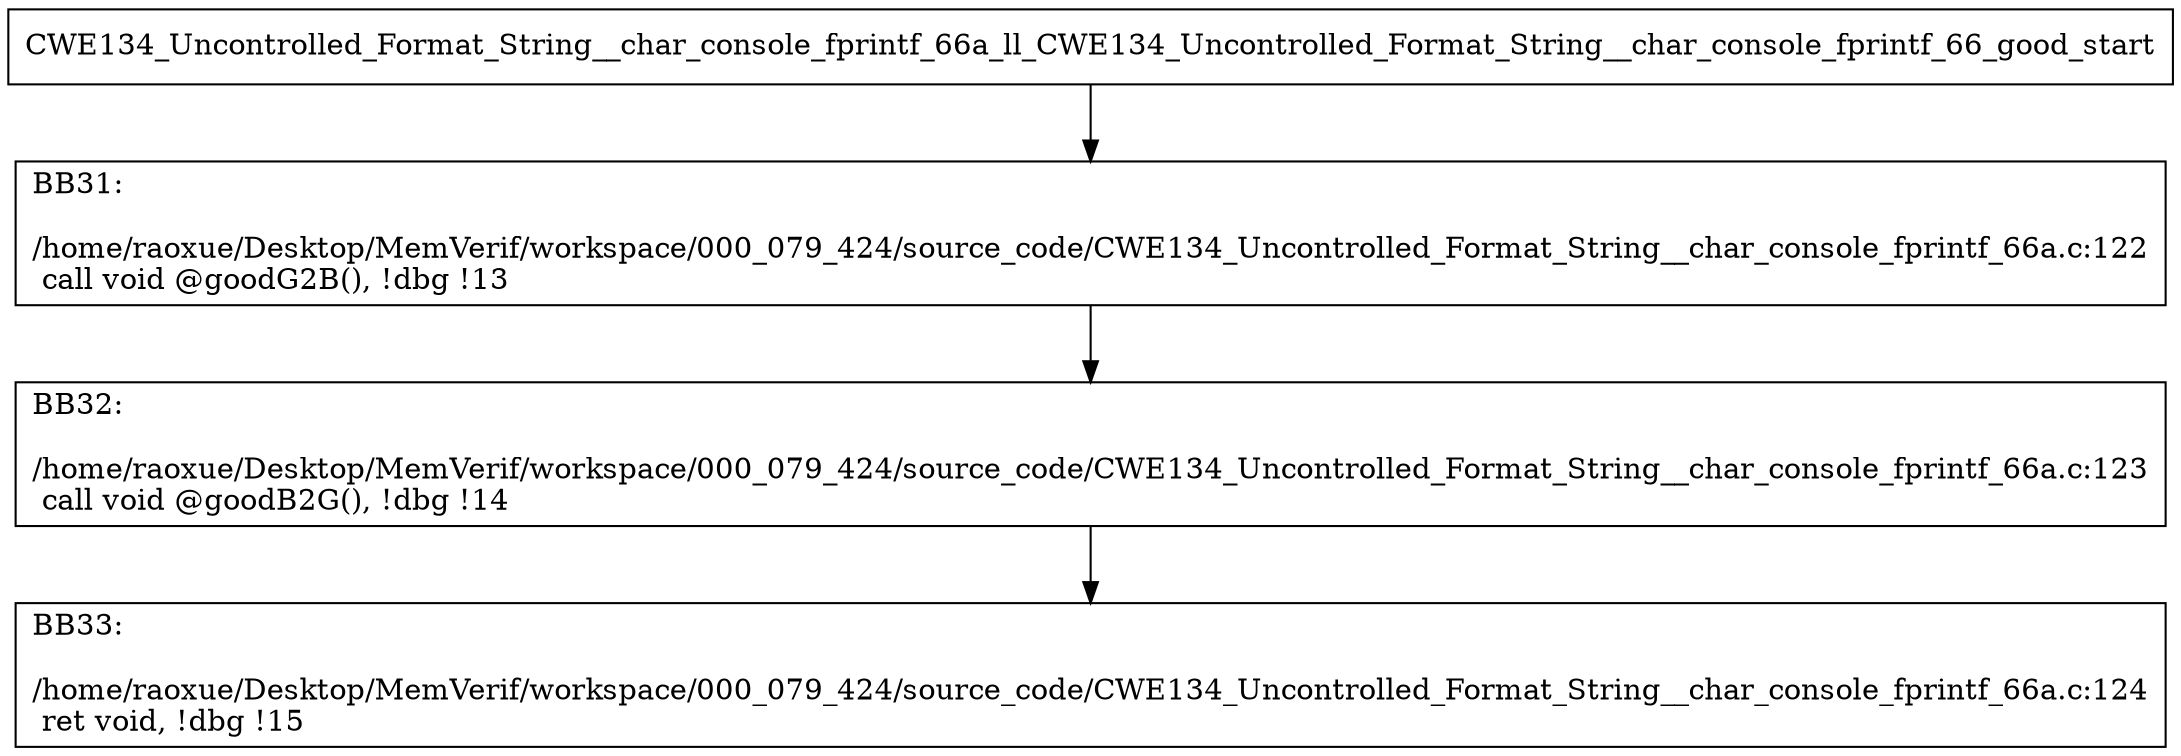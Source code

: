 digraph "CFG for'CWE134_Uncontrolled_Format_String__char_console_fprintf_66a_ll_CWE134_Uncontrolled_Format_String__char_console_fprintf_66_good' function" {
	BBCWE134_Uncontrolled_Format_String__char_console_fprintf_66a_ll_CWE134_Uncontrolled_Format_String__char_console_fprintf_66_good_start[shape=record,label="{CWE134_Uncontrolled_Format_String__char_console_fprintf_66a_ll_CWE134_Uncontrolled_Format_String__char_console_fprintf_66_good_start}"];
	BBCWE134_Uncontrolled_Format_String__char_console_fprintf_66a_ll_CWE134_Uncontrolled_Format_String__char_console_fprintf_66_good_start-> CWE134_Uncontrolled_Format_String__char_console_fprintf_66a_ll_CWE134_Uncontrolled_Format_String__char_console_fprintf_66_goodBB31;
	CWE134_Uncontrolled_Format_String__char_console_fprintf_66a_ll_CWE134_Uncontrolled_Format_String__char_console_fprintf_66_goodBB31 [shape=record, label="{BB31:\l\l/home/raoxue/Desktop/MemVerif/workspace/000_079_424/source_code/CWE134_Uncontrolled_Format_String__char_console_fprintf_66a.c:122\l
  call void @goodG2B(), !dbg !13\l
}"];
	CWE134_Uncontrolled_Format_String__char_console_fprintf_66a_ll_CWE134_Uncontrolled_Format_String__char_console_fprintf_66_goodBB31-> CWE134_Uncontrolled_Format_String__char_console_fprintf_66a_ll_CWE134_Uncontrolled_Format_String__char_console_fprintf_66_goodBB32;
	CWE134_Uncontrolled_Format_String__char_console_fprintf_66a_ll_CWE134_Uncontrolled_Format_String__char_console_fprintf_66_goodBB32 [shape=record, label="{BB32:\l\l/home/raoxue/Desktop/MemVerif/workspace/000_079_424/source_code/CWE134_Uncontrolled_Format_String__char_console_fprintf_66a.c:123\l
  call void @goodB2G(), !dbg !14\l
}"];
	CWE134_Uncontrolled_Format_String__char_console_fprintf_66a_ll_CWE134_Uncontrolled_Format_String__char_console_fprintf_66_goodBB32-> CWE134_Uncontrolled_Format_String__char_console_fprintf_66a_ll_CWE134_Uncontrolled_Format_String__char_console_fprintf_66_goodBB33;
	CWE134_Uncontrolled_Format_String__char_console_fprintf_66a_ll_CWE134_Uncontrolled_Format_String__char_console_fprintf_66_goodBB33 [shape=record, label="{BB33:\l\l/home/raoxue/Desktop/MemVerif/workspace/000_079_424/source_code/CWE134_Uncontrolled_Format_String__char_console_fprintf_66a.c:124\l
  ret void, !dbg !15\l
}"];
}
